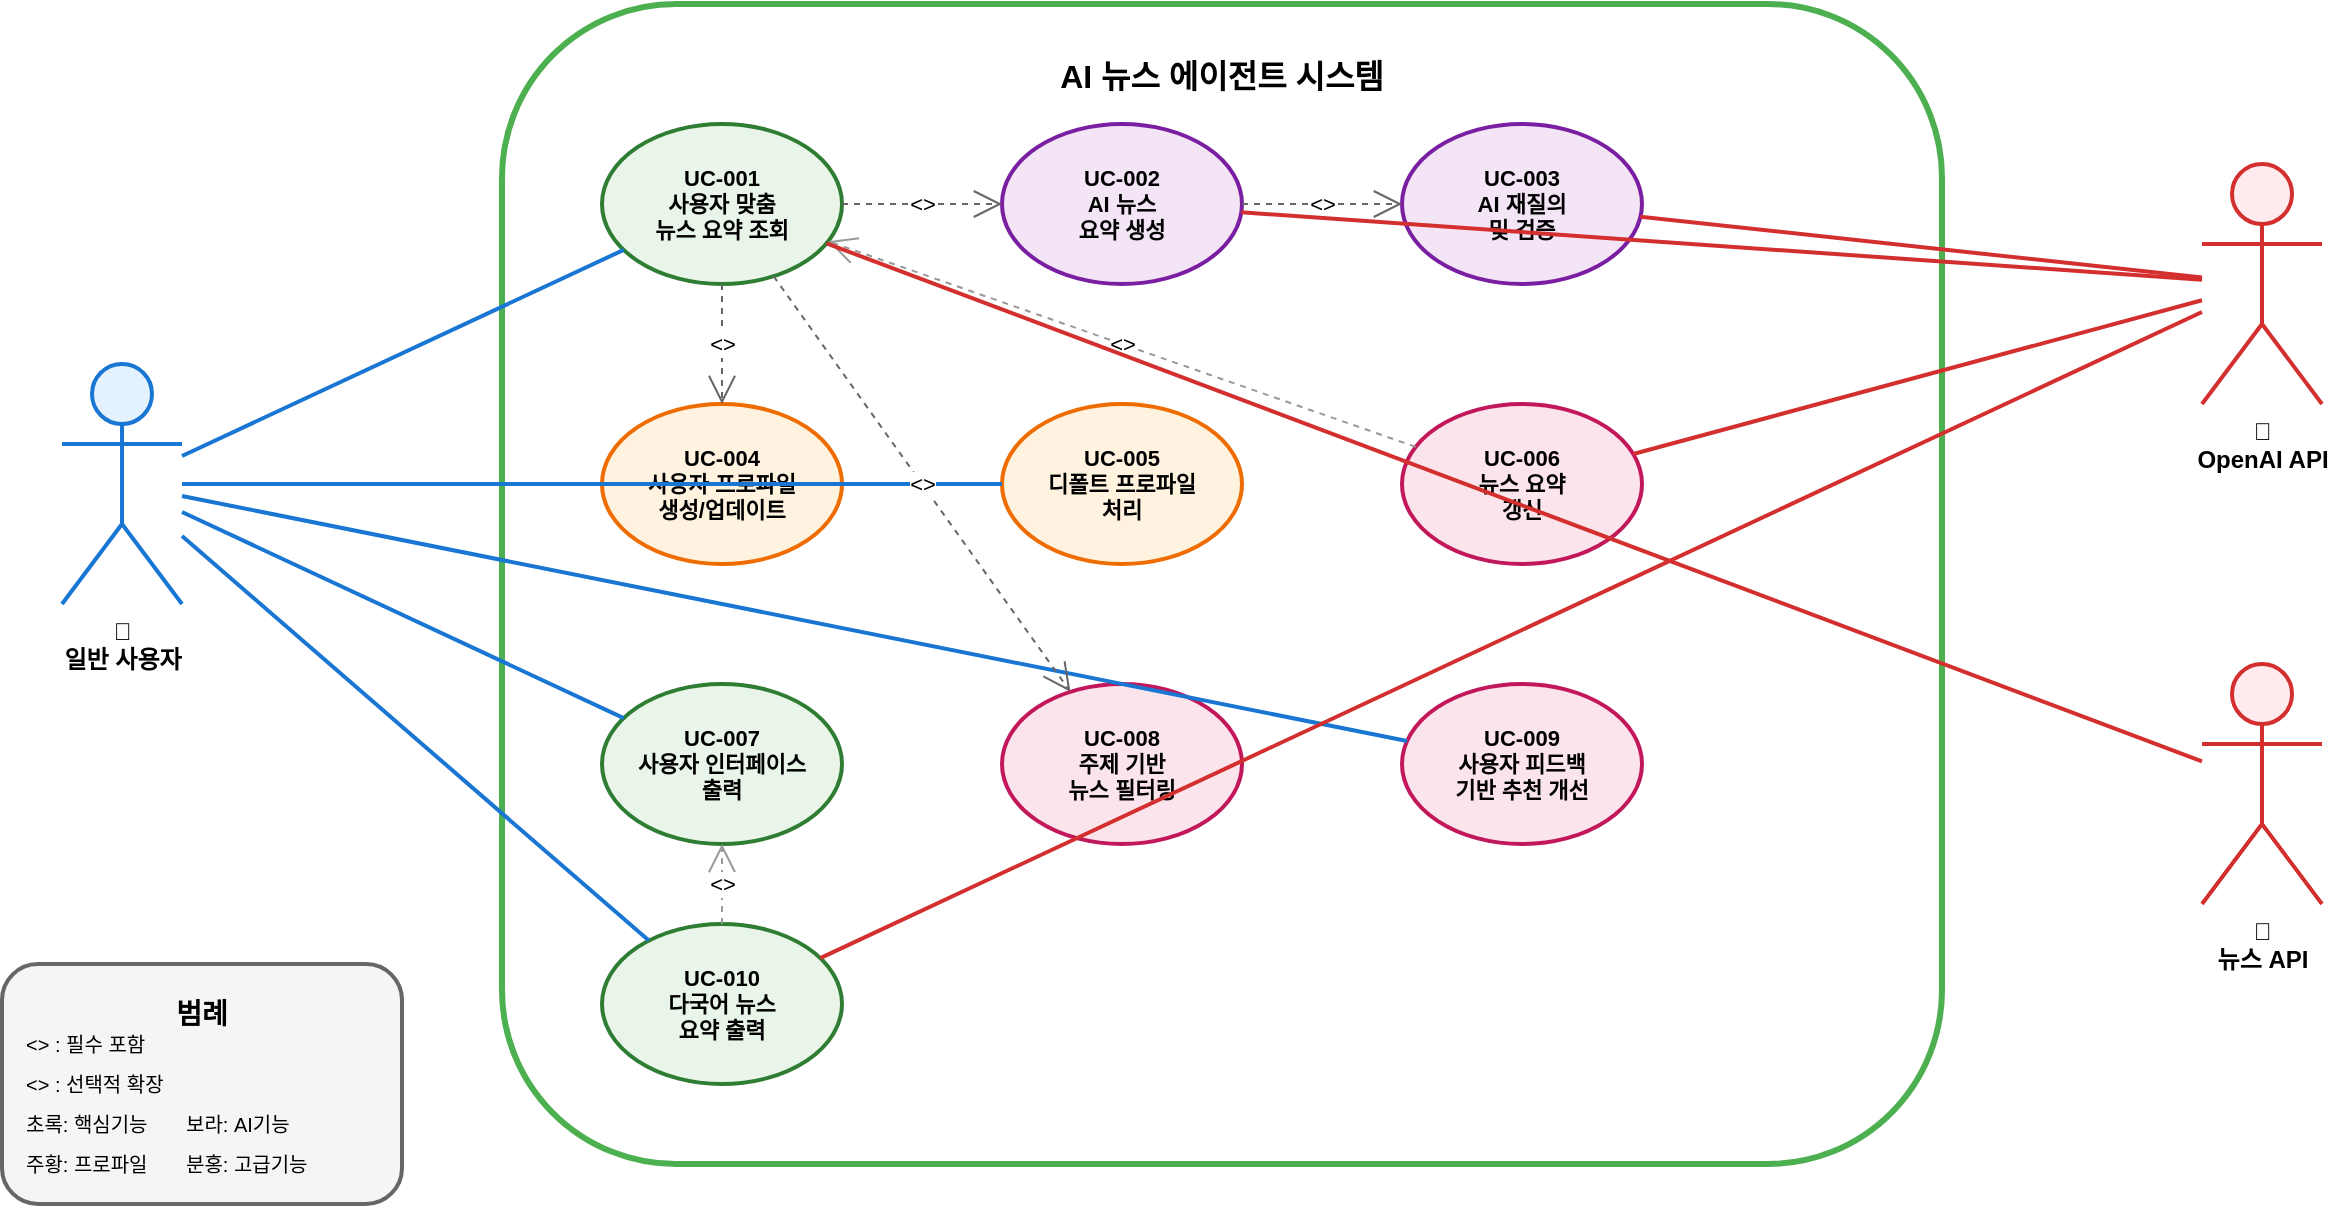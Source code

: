 <?xml version="1.0" encoding="UTF-8"?>
<mxfile version="24.0.0" type="device">
  <diagram name="AI뉴스에이전트_유스케이스" id="usecase-diagram">
    <mxGraphModel dx="1422" dy="794" grid="1" gridSize="10" guides="1" tooltips="1" connect="1" arrows="1" fold="1" page="1" pageScale="1" pageWidth="1169" pageHeight="827" math="0" shadow="0">
      <root>
        <mxCell id="0" />
        <mxCell id="1" parent="0" />
        
        <!-- 시스템 경계 -->
        <mxCell id="system-boundary" value="AI 뉴스 에이전트 시스템" style="rounded=1;whiteSpace=wrap;html=1;strokeColor=#4CAF50;strokeWidth=3;fillColor=none;fontSize=16;fontStyle=1;verticalAlign=top;spacingTop=20;" vertex="1" parent="1">
          <mxGeometry x="300" y="120" width="720" height="580" as="geometry" />
        </mxCell>
        
        <!-- 액터들 -->
        <mxCell id="actor-user" value="👤&#xa;일반 사용자" style="shape=umlActor;verticalLabelPosition=bottom;verticalAlign=top;html=1;outlineConnect=0;fontSize=12;fontStyle=1;fillColor=#E3F2FD;strokeColor=#1976D2;strokeWidth=2;" vertex="1" parent="1">
          <mxGeometry x="80" y="300" width="60" height="120" as="geometry" />
        </mxCell>
        
        <mxCell id="actor-openai" value="🤖&#xa;OpenAI API" style="shape=umlActor;verticalLabelPosition=bottom;verticalAlign=top;html=1;outlineConnect=0;fontSize=12;fontStyle=1;fillColor=#FFEBEE;strokeColor=#D32F2F;strokeWidth=2;" vertex="1" parent="1">
          <mxGeometry x="1150" y="200" width="60" height="120" as="geometry" />
        </mxCell>
        
        <mxCell id="actor-newsapi" value="📰&#xa;뉴스 API" style="shape=umlActor;verticalLabelPosition=bottom;verticalAlign=top;html=1;outlineConnect=0;fontSize=12;fontStyle=1;fillColor=#FFEBEE;strokeColor=#D32F2F;strokeWidth=2;" vertex="1" parent="1">
          <mxGeometry x="1150" y="450" width="60" height="120" as="geometry" />
        </mxCell>
        
        <!-- 핵심 유스케이스들 -->
        <mxCell id="uc-001" value="UC-001&#xa;사용자 맞춤&#xa;뉴스 요약 조회" style="ellipse;whiteSpace=wrap;html=1;fontSize=11;fontStyle=1;fillColor=#E8F5E8;strokeColor=#2E7D32;strokeWidth=2;" vertex="1" parent="1">
          <mxGeometry x="350" y="180" width="120" height="80" as="geometry" />
        </mxCell>
        
        <mxCell id="uc-002" value="UC-002&#xa;AI 뉴스&#xa;요약 생성" style="ellipse;whiteSpace=wrap;html=1;fontSize=11;fontStyle=1;fillColor=#F3E5F5;strokeColor=#7B1FA2;strokeWidth=2;" vertex="1" parent="1">
          <mxGeometry x="550" y="180" width="120" height="80" as="geometry" />
        </mxCell>
        
        <mxCell id="uc-003" value="UC-003&#xa;AI 재질의&#xa;및 검증" style="ellipse;whiteSpace=wrap;html=1;fontSize=11;fontStyle=1;fillColor=#F3E5F5;strokeColor=#7B1FA2;strokeWidth=2;" vertex="1" parent="1">
          <mxGeometry x="750" y="180" width="120" height="80" as="geometry" />
        </mxCell>
        
        <mxCell id="uc-004" value="UC-004&#xa;사용자 프로파일&#xa;생성/업데이트" style="ellipse;whiteSpace=wrap;html=1;fontSize=11;fontStyle=1;fillColor=#FFF3E0;strokeColor=#EF6C00;strokeWidth=2;" vertex="1" parent="1">
          <mxGeometry x="350" y="320" width="120" height="80" as="geometry" />
        </mxCell>
        
        <mxCell id="uc-005" value="UC-005&#xa;디폴트 프로파일&#xa;처리" style="ellipse;whiteSpace=wrap;html=1;fontSize=11;fontStyle=1;fillColor=#FFF3E0;strokeColor=#EF6C00;strokeWidth=2;" vertex="1" parent="1">
          <mxGeometry x="550" y="320" width="120" height="80" as="geometry" />
        </mxCell>
        
        <mxCell id="uc-006" value="UC-006&#xa;뉴스 요약&#xa;갱신" style="ellipse;whiteSpace=wrap;html=1;fontSize=11;fontStyle=1;fillColor=#FCE4EC;strokeColor=#C2185B;strokeWidth=2;" vertex="1" parent="1">
          <mxGeometry x="750" y="320" width="120" height="80" as="geometry" />
        </mxCell>
        
        <mxCell id="uc-007" value="UC-007&#xa;사용자 인터페이스&#xa;출력" style="ellipse;whiteSpace=wrap;html=1;fontSize=11;fontStyle=1;fillColor=#E8F5E8;strokeColor=#2E7D32;strokeWidth=2;" vertex="1" parent="1">
          <mxGeometry x="350" y="460" width="120" height="80" as="geometry" />
        </mxCell>
        
        <mxCell id="uc-008" value="UC-008&#xa;주제 기반&#xa;뉴스 필터링" style="ellipse;whiteSpace=wrap;html=1;fontSize=11;fontStyle=1;fillColor=#FCE4EC;strokeColor=#C2185B;strokeWidth=2;" vertex="1" parent="1">
          <mxGeometry x="550" y="460" width="120" height="80" as="geometry" />
        </mxCell>
        
        <mxCell id="uc-009" value="UC-009&#xa;사용자 피드백&#xa;기반 추천 개선" style="ellipse;whiteSpace=wrap;html=1;fontSize=11;fontStyle=1;fillColor=#FCE4EC;strokeColor=#C2185B;strokeWidth=2;" vertex="1" parent="1">
          <mxGeometry x="750" y="460" width="120" height="80" as="geometry" />
        </mxCell>
        
        <mxCell id="uc-010" value="UC-010&#xa;다국어 뉴스&#xa;요약 출력" style="ellipse;whiteSpace=wrap;html=1;fontSize=11;fontStyle=1;fillColor=#E8F5E8;strokeColor=#2E7D32;strokeWidth=2;" vertex="1" parent="1">
          <mxGeometry x="350" y="580" width="120" height="80" as="geometry" />
        </mxCell>
        
        <!-- 사용자 연결 -->
        <mxCell id="user-uc001" value="" style="endArrow=none;html=1;strokeWidth=2;strokeColor=#1976D2;" edge="1" parent="1" source="actor-user" target="uc-001">
          <mxGeometry width="50" height="50" relative="1" as="geometry">
            <mxPoint x="150" y="350" as="sourcePoint" />
            <mxPoint x="350" y="220" as="targetPoint" />
          </mxGeometry>
        </mxCell>
        
        <mxCell id="user-uc004" value="" style="endArrow=none;html=1;strokeWidth=2;strokeColor=#1976D2;" edge="1" parent="1" source="actor-user" target="uc-004">
          <mxGeometry width="50" height="50" relative="1" as="geometry">
            <mxPoint x="150" y="360" as="sourcePoint" />
            <mxPoint x="350" y="360" as="targetPoint" />
          </mxGeometry>
        </mxCell>
        
        <mxCell id="user-uc005" value="" style="endArrow=none;html=1;strokeWidth=2;strokeColor=#1976D2;" edge="1" parent="1" source="actor-user" target="uc-005">
          <mxGeometry width="50" height="50" relative="1" as="geometry">
            <mxPoint x="150" y="360" as="sourcePoint" />
            <mxPoint x="550" y="360" as="targetPoint" />
          </mxGeometry>
        </mxCell>
        
        <mxCell id="user-uc007" value="" style="endArrow=none;html=1;strokeWidth=2;strokeColor=#1976D2;" edge="1" parent="1" source="actor-user" target="uc-007">
          <mxGeometry width="50" height="50" relative="1" as="geometry">
            <mxPoint x="150" y="420" as="sourcePoint" />
            <mxPoint x="350" y="500" as="targetPoint" />
          </mxGeometry>
        </mxCell>
        
        <mxCell id="user-uc009" value="" style="endArrow=none;html=1;strokeWidth=2;strokeColor=#1976D2;" edge="1" parent="1" source="actor-user" target="uc-009">
          <mxGeometry width="50" height="50" relative="1" as="geometry">
            <mxPoint x="150" y="420" as="sourcePoint" />
            <mxPoint x="750" y="500" as="targetPoint" />
          </mxGeometry>
        </mxCell>
        
        <mxCell id="user-uc010" value="" style="endArrow=none;html=1;strokeWidth=2;strokeColor=#1976D2;" edge="1" parent="1" source="actor-user" target="uc-010">
          <mxGeometry width="50" height="50" relative="1" as="geometry">
            <mxPoint x="150" y="420" as="sourcePoint" />
            <mxPoint x="350" y="620" as="targetPoint" />
          </mxGeometry>
        </mxCell>
        
        <!-- Include 관계 -->
        <mxCell id="include-001-002" value="&lt;&lt;include&gt;&gt;" style="endArrow=open;endSize=12;dashed=1;html=1;strokeColor=#666666;" edge="1" parent="1" source="uc-001" target="uc-002">
          <mxGeometry width="160" relative="1" as="geometry">
            <mxPoint x="470" y="220" as="sourcePoint" />
            <mxPoint x="550" y="220" as="targetPoint" />
          </mxGeometry>
        </mxCell>
        
        <mxCell id="include-002-003" value="&lt;&lt;include&gt;&gt;" style="endArrow=open;endSize=12;dashed=1;html=1;strokeColor=#666666;" edge="1" parent="1" source="uc-002" target="uc-003">
          <mxGeometry width="160" relative="1" as="geometry">
            <mxPoint x="670" y="220" as="sourcePoint" />
            <mxPoint x="750" y="220" as="targetPoint" />
          </mxGeometry>
        </mxCell>
        
        <mxCell id="include-001-004" value="&lt;&lt;include&gt;&gt;" style="endArrow=open;endSize=12;dashed=1;html=1;strokeColor=#666666;" edge="1" parent="1" source="uc-001" target="uc-004">
          <mxGeometry width="160" relative="1" as="geometry">
            <mxPoint x="410" y="260" as="sourcePoint" />
            <mxPoint x="410" y="320" as="targetPoint" />
          </mxGeometry>
        </mxCell>
        
        <mxCell id="include-001-008" value="&lt;&lt;include&gt;&gt;" style="endArrow=open;endSize=12;dashed=1;html=1;strokeColor=#666666;" edge="1" parent="1" source="uc-001" target="uc-008">
          <mxGeometry width="160" relative="1" as="geometry">
            <mxPoint x="470" y="260" as="sourcePoint" />
            <mxPoint x="550" y="460" as="targetPoint" />
          </mxGeometry>
        </mxCell>
        
        <!-- Extend 관계 -->
        <mxCell id="extend-001-006" value="&lt;&lt;extend&gt;&gt;" style="endArrow=open;endSize=12;dashed=1;html=1;strokeColor=#999999;" edge="1" parent="1" source="uc-006" target="uc-001">
          <mxGeometry width="160" relative="1" as="geometry">
            <mxPoint x="750" y="320" as="sourcePoint" />
            <mxPoint x="470" y="260" as="targetPoint" />
          </mxGeometry>
        </mxCell>
        
        <mxCell id="extend-007-010" value="&lt;&lt;extend&gt;&gt;" style="endArrow=open;endSize=12;dashed=1;html=1;strokeColor=#999999;" edge="1" parent="1" source="uc-010" target="uc-007">
          <mxGeometry width="160" relative="1" as="geometry">
            <mxPoint x="410" y="580" as="sourcePoint" />
            <mxPoint x="410" y="540" as="targetPoint" />
          </mxGeometry>
        </mxCell>
        
        <!-- 외부 API 연결 -->
        <mxCell id="openai-uc002" value="" style="endArrow=none;html=1;strokeWidth=2;strokeColor=#D32F2F;" edge="1" parent="1" source="uc-002" target="actor-openai">
          <mxGeometry width="50" height="50" relative="1" as="geometry">
            <mxPoint x="670" y="220" as="sourcePoint" />
            <mxPoint x="1150" y="260" as="targetPoint" />
          </mxGeometry>
        </mxCell>
        
        <mxCell id="openai-uc003" value="" style="endArrow=none;html=1;strokeWidth=2;strokeColor=#D32F2F;" edge="1" parent="1" source="uc-003" target="actor-openai">
          <mxGeometry width="50" height="50" relative="1" as="geometry">
            <mxPoint x="870" y="220" as="sourcePoint" />
            <mxPoint x="1150" y="260" as="targetPoint" />
          </mxGeometry>
        </mxCell>
        
        <mxCell id="openai-uc006" value="" style="endArrow=none;html=1;strokeWidth=2;strokeColor=#D32F2F;" edge="1" parent="1" source="uc-006" target="actor-openai">
          <mxGeometry width="50" height="50" relative="1" as="geometry">
            <mxPoint x="870" y="360" as="sourcePoint" />
            <mxPoint x="1150" y="320" as="targetPoint" />
          </mxGeometry>
        </mxCell>
        
        <mxCell id="openai-uc010" value="" style="endArrow=none;html=1;strokeWidth=2;strokeColor=#D32F2F;" edge="1" parent="1" source="uc-010" target="actor-openai">
          <mxGeometry width="50" height="50" relative="1" as="geometry">
            <mxPoint x="470" y="620" as="sourcePoint" />
            <mxPoint x="1150" y="320" as="targetPoint" />
          </mxGeometry>
        </mxCell>
        
        <mxCell id="newsapi-uc001" value="" style="endArrow=none;html=1;strokeWidth=2;strokeColor=#D32F2F;" edge="1" parent="1" source="uc-001" target="actor-newsapi">
          <mxGeometry width="50" height="50" relative="1" as="geometry">
            <mxPoint x="470" y="220" as="sourcePoint" />
            <mxPoint x="1150" y="510" as="targetPoint" />
          </mxGeometry>
        </mxCell>
        
        <!-- 범례 -->
        <mxCell id="legend" value="범례" style="rounded=1;whiteSpace=wrap;html=1;strokeColor=#666666;strokeWidth=2;fillColor=#F5F5F5;fontSize=14;fontStyle=1;verticalAlign=top;spacingTop=10;" vertex="1" parent="1">
          <mxGeometry x="50" y="600" width="200" height="120" as="geometry" />
        </mxCell>
        
        <mxCell id="legend-include" value="&lt;&lt;include&gt;&gt; : 필수 포함" style="text;html=1;strokeColor=none;fillColor=none;align=left;verticalAlign=middle;whiteSpace=wrap;rounded=0;fontSize=10;" vertex="1" parent="1">
          <mxGeometry x="60" y="630" width="120" height="20" as="geometry" />
        </mxCell>
        
        <mxCell id="legend-extend" value="&lt;&lt;extend&gt;&gt; : 선택적 확장" style="text;html=1;strokeColor=none;fillColor=none;align=left;verticalAlign=middle;whiteSpace=wrap;rounded=0;fontSize=10;" vertex="1" parent="1">
          <mxGeometry x="60" y="650" width="120" height="20" as="geometry" />
        </mxCell>
        
        <mxCell id="legend-color1" value="초록: 핵심기능" style="text;html=1;strokeColor=none;fillColor=none;align=left;verticalAlign=middle;whiteSpace=wrap;rounded=0;fontSize=10;" vertex="1" parent="1">
          <mxGeometry x="60" y="670" width="80" height="20" as="geometry" />
        </mxCell>
        
        <mxCell id="legend-color2" value="보라: AI기능" style="text;html=1;strokeColor=none;fillColor=none;align=left;verticalAlign=middle;whiteSpace=wrap;rounded=0;fontSize=10;" vertex="1" parent="1">
          <mxGeometry x="140" y="670" width="80" height="20" as="geometry" />
        </mxCell>
        
        <mxCell id="legend-color3" value="주황: 프로파일" style="text;html=1;strokeColor=none;fillColor=none;align=left;verticalAlign=middle;whiteSpace=wrap;rounded=0;fontSize=10;" vertex="1" parent="1">
          <mxGeometry x="60" y="690" width="80" height="20" as="geometry" />
        </mxCell>
        
        <mxCell id="legend-color4" value="분홍: 고급기능" style="text;html=1;strokeColor=none;fillColor=none;align=left;verticalAlign=middle;whiteSpace=wrap;rounded=0;fontSize=10;" vertex="1" parent="1">
          <mxGeometry x="140" y="690" width="80" height="20" as="geometry" />
        </mxCell>
        
      </root>
    </mxGraphModel>
  </diagram>
</mxfile>